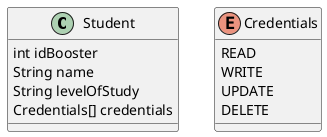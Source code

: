 @startuml
'https://plantuml.com/class-diagram


class Student {
int idBooster
String name
String levelOfStudy
Credentials[] credentials
}

enum Credentials {
READ
WRITE
UPDATE
DELETE
}


@enduml